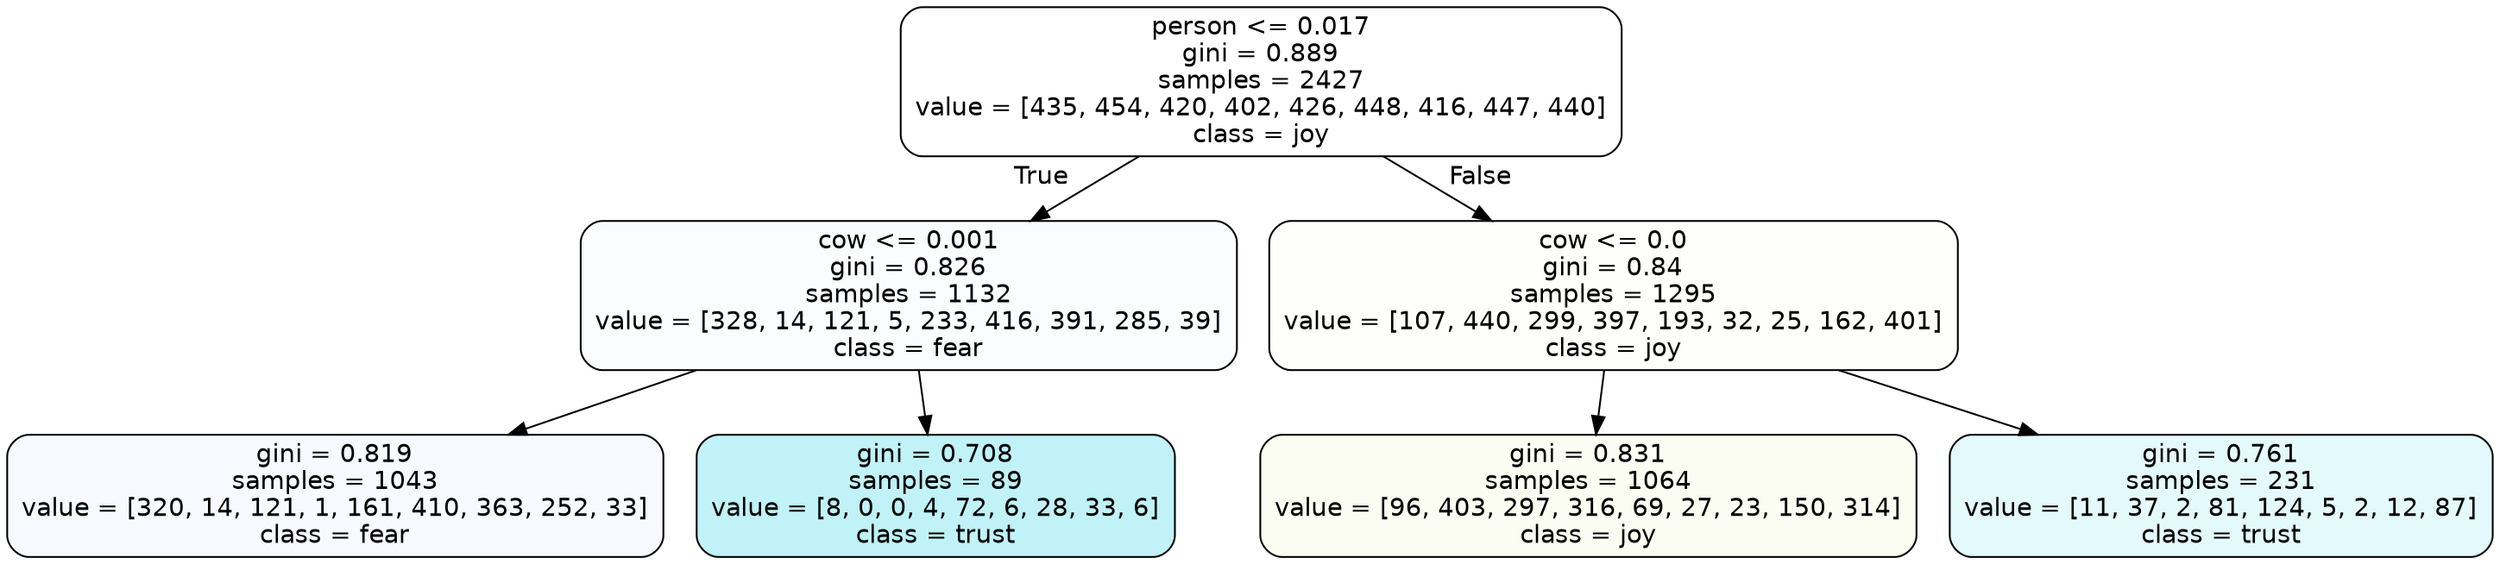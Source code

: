 digraph Tree {
node [shape=box, style="filled, rounded", color="black", fontname=helvetica] ;
edge [fontname=helvetica] ;
0 [label="person <= 0.017\ngini = 0.889\nsamples = 2427\nvalue = [435, 454, 420, 402, 426, 448, 416, 447, 440]\nclass = joy", fillcolor="#d7e53900"] ;
1 [label="cow <= 0.001\ngini = 0.826\nsamples = 1132\nvalue = [328, 14, 121, 5, 233, 416, 391, 285, 39]\nclass = fear", fillcolor="#3964e504"] ;
0 -> 1 [labeldistance=2.5, labelangle=45, headlabel="True"] ;
2 [label="gini = 0.819\nsamples = 1043\nvalue = [320, 14, 121, 1, 161, 410, 363, 252, 33]\nclass = fear", fillcolor="#3964e509"] ;
1 -> 2 ;
3 [label="gini = 0.708\nsamples = 89\nvalue = [8, 0, 0, 4, 72, 6, 28, 33, 6]\nclass = trust", fillcolor="#39d7e550"] ;
1 -> 3 ;
4 [label="cow <= 0.0\ngini = 0.84\nsamples = 1295\nvalue = [107, 440, 299, 397, 193, 32, 25, 162, 401]\nclass = joy", fillcolor="#d7e53906"] ;
0 -> 4 [labeldistance=2.5, labelangle=-45, headlabel="False"] ;
5 [label="gini = 0.831\nsamples = 1064\nvalue = [96, 403, 297, 316, 69, 27, 23, 150, 314]\nclass = joy", fillcolor="#d7e53910"] ;
4 -> 5 ;
6 [label="gini = 0.761\nsamples = 231\nvalue = [11, 37, 2, 81, 124, 5, 2, 12, 87]\nclass = trust", fillcolor="#39d7e522"] ;
4 -> 6 ;
}